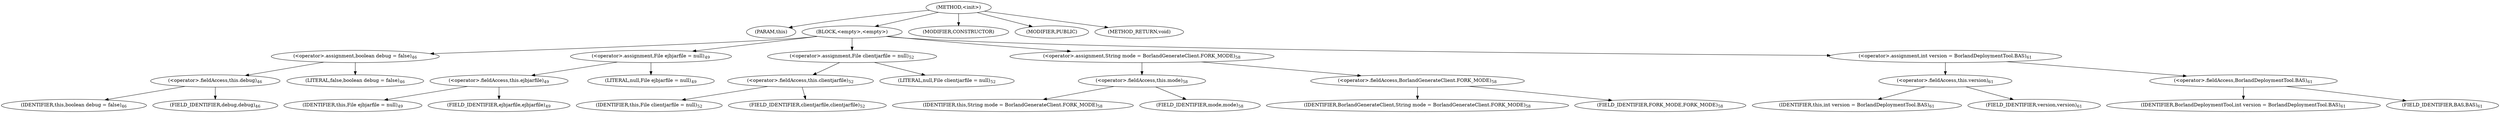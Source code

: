 digraph "&lt;init&gt;" {  
"689" [label = <(METHOD,&lt;init&gt;)> ]
"690" [label = <(PARAM,this)> ]
"691" [label = <(BLOCK,&lt;empty&gt;,&lt;empty&gt;)> ]
"692" [label = <(&lt;operator&gt;.assignment,boolean debug = false)<SUB>46</SUB>> ]
"693" [label = <(&lt;operator&gt;.fieldAccess,this.debug)<SUB>46</SUB>> ]
"694" [label = <(IDENTIFIER,this,boolean debug = false)<SUB>46</SUB>> ]
"695" [label = <(FIELD_IDENTIFIER,debug,debug)<SUB>46</SUB>> ]
"696" [label = <(LITERAL,false,boolean debug = false)<SUB>46</SUB>> ]
"697" [label = <(&lt;operator&gt;.assignment,File ejbjarfile = null)<SUB>49</SUB>> ]
"698" [label = <(&lt;operator&gt;.fieldAccess,this.ejbjarfile)<SUB>49</SUB>> ]
"699" [label = <(IDENTIFIER,this,File ejbjarfile = null)<SUB>49</SUB>> ]
"700" [label = <(FIELD_IDENTIFIER,ejbjarfile,ejbjarfile)<SUB>49</SUB>> ]
"701" [label = <(LITERAL,null,File ejbjarfile = null)<SUB>49</SUB>> ]
"702" [label = <(&lt;operator&gt;.assignment,File clientjarfile = null)<SUB>52</SUB>> ]
"703" [label = <(&lt;operator&gt;.fieldAccess,this.clientjarfile)<SUB>52</SUB>> ]
"704" [label = <(IDENTIFIER,this,File clientjarfile = null)<SUB>52</SUB>> ]
"705" [label = <(FIELD_IDENTIFIER,clientjarfile,clientjarfile)<SUB>52</SUB>> ]
"706" [label = <(LITERAL,null,File clientjarfile = null)<SUB>52</SUB>> ]
"707" [label = <(&lt;operator&gt;.assignment,String mode = BorlandGenerateClient.FORK_MODE)<SUB>58</SUB>> ]
"708" [label = <(&lt;operator&gt;.fieldAccess,this.mode)<SUB>58</SUB>> ]
"709" [label = <(IDENTIFIER,this,String mode = BorlandGenerateClient.FORK_MODE)<SUB>58</SUB>> ]
"710" [label = <(FIELD_IDENTIFIER,mode,mode)<SUB>58</SUB>> ]
"711" [label = <(&lt;operator&gt;.fieldAccess,BorlandGenerateClient.FORK_MODE)<SUB>58</SUB>> ]
"712" [label = <(IDENTIFIER,BorlandGenerateClient,String mode = BorlandGenerateClient.FORK_MODE)<SUB>58</SUB>> ]
"713" [label = <(FIELD_IDENTIFIER,FORK_MODE,FORK_MODE)<SUB>58</SUB>> ]
"714" [label = <(&lt;operator&gt;.assignment,int version = BorlandDeploymentTool.BAS)<SUB>61</SUB>> ]
"715" [label = <(&lt;operator&gt;.fieldAccess,this.version)<SUB>61</SUB>> ]
"716" [label = <(IDENTIFIER,this,int version = BorlandDeploymentTool.BAS)<SUB>61</SUB>> ]
"717" [label = <(FIELD_IDENTIFIER,version,version)<SUB>61</SUB>> ]
"718" [label = <(&lt;operator&gt;.fieldAccess,BorlandDeploymentTool.BAS)<SUB>61</SUB>> ]
"719" [label = <(IDENTIFIER,BorlandDeploymentTool,int version = BorlandDeploymentTool.BAS)<SUB>61</SUB>> ]
"720" [label = <(FIELD_IDENTIFIER,BAS,BAS)<SUB>61</SUB>> ]
"721" [label = <(MODIFIER,CONSTRUCTOR)> ]
"722" [label = <(MODIFIER,PUBLIC)> ]
"723" [label = <(METHOD_RETURN,void)> ]
  "689" -> "690" 
  "689" -> "691" 
  "689" -> "721" 
  "689" -> "722" 
  "689" -> "723" 
  "691" -> "692" 
  "691" -> "697" 
  "691" -> "702" 
  "691" -> "707" 
  "691" -> "714" 
  "692" -> "693" 
  "692" -> "696" 
  "693" -> "694" 
  "693" -> "695" 
  "697" -> "698" 
  "697" -> "701" 
  "698" -> "699" 
  "698" -> "700" 
  "702" -> "703" 
  "702" -> "706" 
  "703" -> "704" 
  "703" -> "705" 
  "707" -> "708" 
  "707" -> "711" 
  "708" -> "709" 
  "708" -> "710" 
  "711" -> "712" 
  "711" -> "713" 
  "714" -> "715" 
  "714" -> "718" 
  "715" -> "716" 
  "715" -> "717" 
  "718" -> "719" 
  "718" -> "720" 
}
